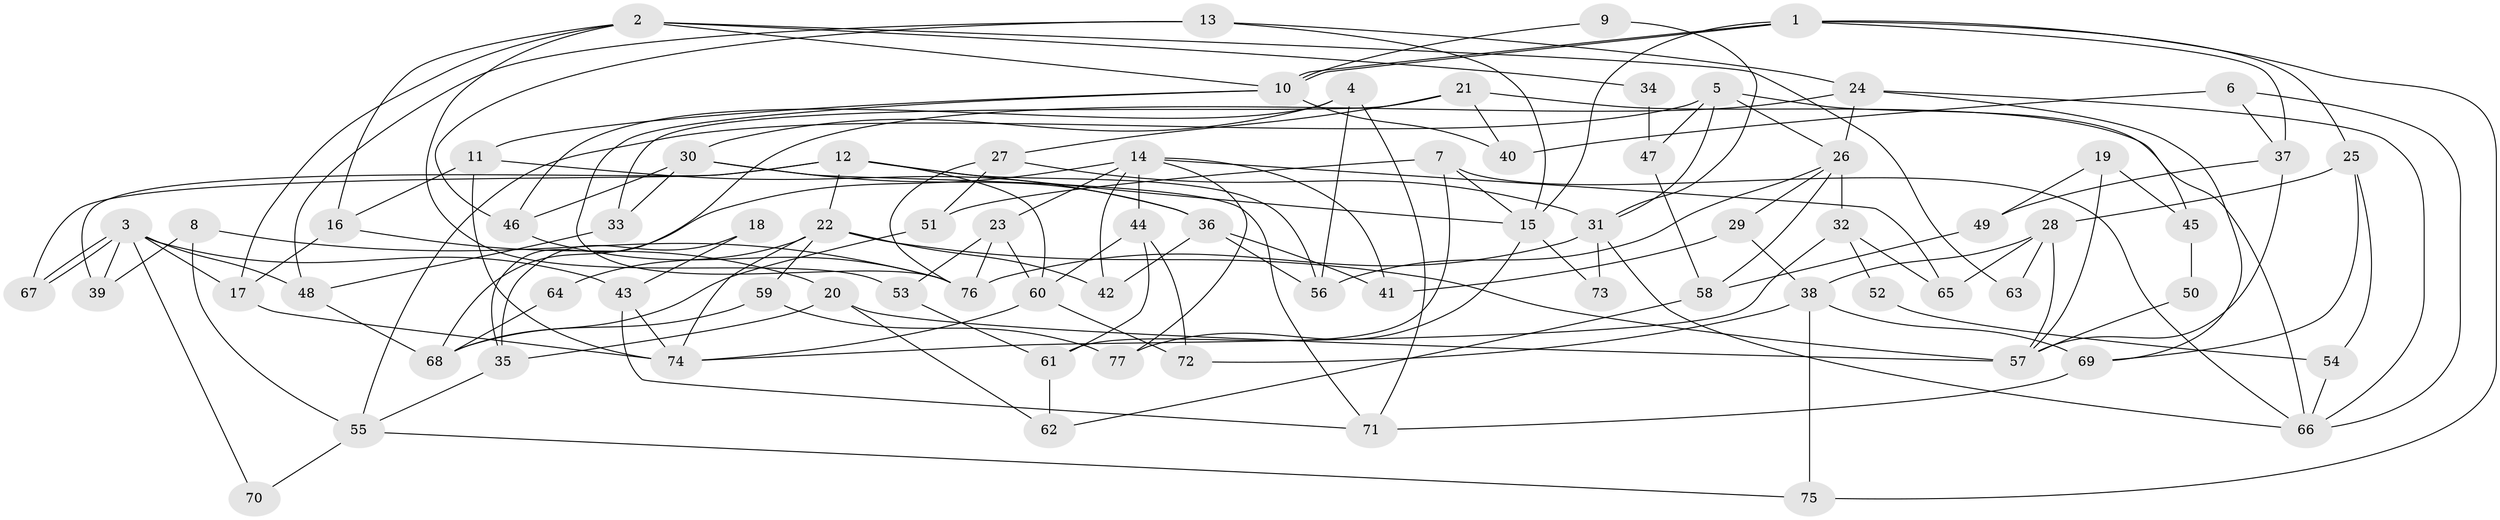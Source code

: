 // Generated by graph-tools (version 1.1) at 2025/15/03/09/25 04:15:17]
// undirected, 77 vertices, 154 edges
graph export_dot {
graph [start="1"]
  node [color=gray90,style=filled];
  1;
  2;
  3;
  4;
  5;
  6;
  7;
  8;
  9;
  10;
  11;
  12;
  13;
  14;
  15;
  16;
  17;
  18;
  19;
  20;
  21;
  22;
  23;
  24;
  25;
  26;
  27;
  28;
  29;
  30;
  31;
  32;
  33;
  34;
  35;
  36;
  37;
  38;
  39;
  40;
  41;
  42;
  43;
  44;
  45;
  46;
  47;
  48;
  49;
  50;
  51;
  52;
  53;
  54;
  55;
  56;
  57;
  58;
  59;
  60;
  61;
  62;
  63;
  64;
  65;
  66;
  67;
  68;
  69;
  70;
  71;
  72;
  73;
  74;
  75;
  76;
  77;
  1 -- 25;
  1 -- 10;
  1 -- 10;
  1 -- 15;
  1 -- 37;
  1 -- 75;
  2 -- 17;
  2 -- 10;
  2 -- 16;
  2 -- 34;
  2 -- 53;
  2 -- 63;
  3 -- 17;
  3 -- 67;
  3 -- 67;
  3 -- 39;
  3 -- 43;
  3 -- 48;
  3 -- 70;
  4 -- 71;
  4 -- 30;
  4 -- 46;
  4 -- 56;
  5 -- 31;
  5 -- 26;
  5 -- 45;
  5 -- 47;
  5 -- 55;
  6 -- 37;
  6 -- 66;
  6 -- 40;
  7 -- 15;
  7 -- 66;
  7 -- 51;
  7 -- 61;
  8 -- 76;
  8 -- 39;
  8 -- 55;
  9 -- 31;
  9 -- 10;
  10 -- 40;
  10 -- 11;
  10 -- 76;
  11 -- 74;
  11 -- 16;
  11 -- 36;
  12 -- 15;
  12 -- 56;
  12 -- 22;
  12 -- 39;
  12 -- 60;
  12 -- 67;
  13 -- 46;
  13 -- 24;
  13 -- 15;
  13 -- 48;
  14 -- 23;
  14 -- 42;
  14 -- 41;
  14 -- 44;
  14 -- 65;
  14 -- 68;
  14 -- 77;
  15 -- 73;
  15 -- 77;
  16 -- 17;
  16 -- 20;
  17 -- 74;
  18 -- 43;
  18 -- 35;
  19 -- 57;
  19 -- 49;
  19 -- 45;
  20 -- 35;
  20 -- 57;
  20 -- 62;
  21 -- 66;
  21 -- 27;
  21 -- 33;
  21 -- 40;
  22 -- 59;
  22 -- 42;
  22 -- 57;
  22 -- 64;
  22 -- 74;
  23 -- 53;
  23 -- 60;
  23 -- 76;
  24 -- 26;
  24 -- 69;
  24 -- 35;
  24 -- 66;
  25 -- 69;
  25 -- 28;
  25 -- 54;
  26 -- 32;
  26 -- 56;
  26 -- 29;
  26 -- 58;
  27 -- 51;
  27 -- 76;
  27 -- 31;
  28 -- 38;
  28 -- 57;
  28 -- 63;
  28 -- 65;
  29 -- 41;
  29 -- 38;
  30 -- 33;
  30 -- 46;
  30 -- 36;
  30 -- 71;
  31 -- 76;
  31 -- 66;
  31 -- 73;
  32 -- 74;
  32 -- 65;
  32 -- 52;
  33 -- 48;
  34 -- 47;
  35 -- 55;
  36 -- 41;
  36 -- 42;
  36 -- 56;
  37 -- 57;
  37 -- 49;
  38 -- 75;
  38 -- 69;
  38 -- 72;
  43 -- 74;
  43 -- 71;
  44 -- 72;
  44 -- 60;
  44 -- 61;
  45 -- 50;
  46 -- 76;
  47 -- 58;
  48 -- 68;
  49 -- 58;
  50 -- 57;
  51 -- 68;
  52 -- 54;
  53 -- 61;
  54 -- 66;
  55 -- 70;
  55 -- 75;
  58 -- 62;
  59 -- 77;
  59 -- 68;
  60 -- 72;
  60 -- 74;
  61 -- 62;
  64 -- 68;
  69 -- 71;
}
